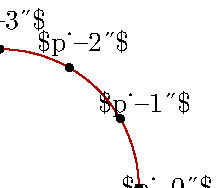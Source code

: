 \documentclass[border=5mm]{standalone}
\usepackage{luamplib}
\begin{document}
\mplibtextextlabel{enable}
\begin{mplibcode}
beginfig(1);
path C; C = fullcircle scaled 100; draw C withcolor 2/3 red;
for i=0 upto 11:
    drawdot point 2/3 i of C withpen pencircle scaled dotlabeldiam;
    label("$p_{" & decimal i & "}$", point 2/3 i of C scaled 1.2);
endfor
endfig;
\end{mplibcode}
\end{document}

